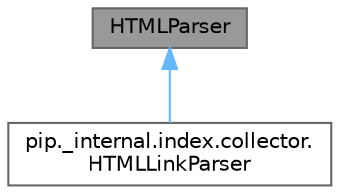 digraph "HTMLParser"
{
 // LATEX_PDF_SIZE
  bgcolor="transparent";
  edge [fontname=Helvetica,fontsize=10,labelfontname=Helvetica,labelfontsize=10];
  node [fontname=Helvetica,fontsize=10,shape=box,height=0.2,width=0.4];
  Node1 [id="Node000001",label="HTMLParser",height=0.2,width=0.4,color="gray40", fillcolor="grey60", style="filled", fontcolor="black",tooltip=" "];
  Node1 -> Node2 [id="edge2_Node000001_Node000002",dir="back",color="steelblue1",style="solid",tooltip=" "];
  Node2 [id="Node000002",label="pip._internal.index.collector.\lHTMLLinkParser",height=0.2,width=0.4,color="gray40", fillcolor="white", style="filled",URL="$d5/d89/classpip_1_1__internal_1_1index_1_1collector_1_1HTMLLinkParser.html",tooltip=" "];
}
